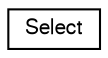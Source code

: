 digraph "Graphical Class Hierarchy"
{
  edge [fontname="FreeSans",fontsize="10",labelfontname="FreeSans",labelfontsize="10"];
  node [fontname="FreeSans",fontsize="10",shape=record];
  rankdir="LR";
  Node0 [label="Select",height=0.2,width=0.4,color="black", fillcolor="white", style="filled",URL="$structSelect.html"];
}
